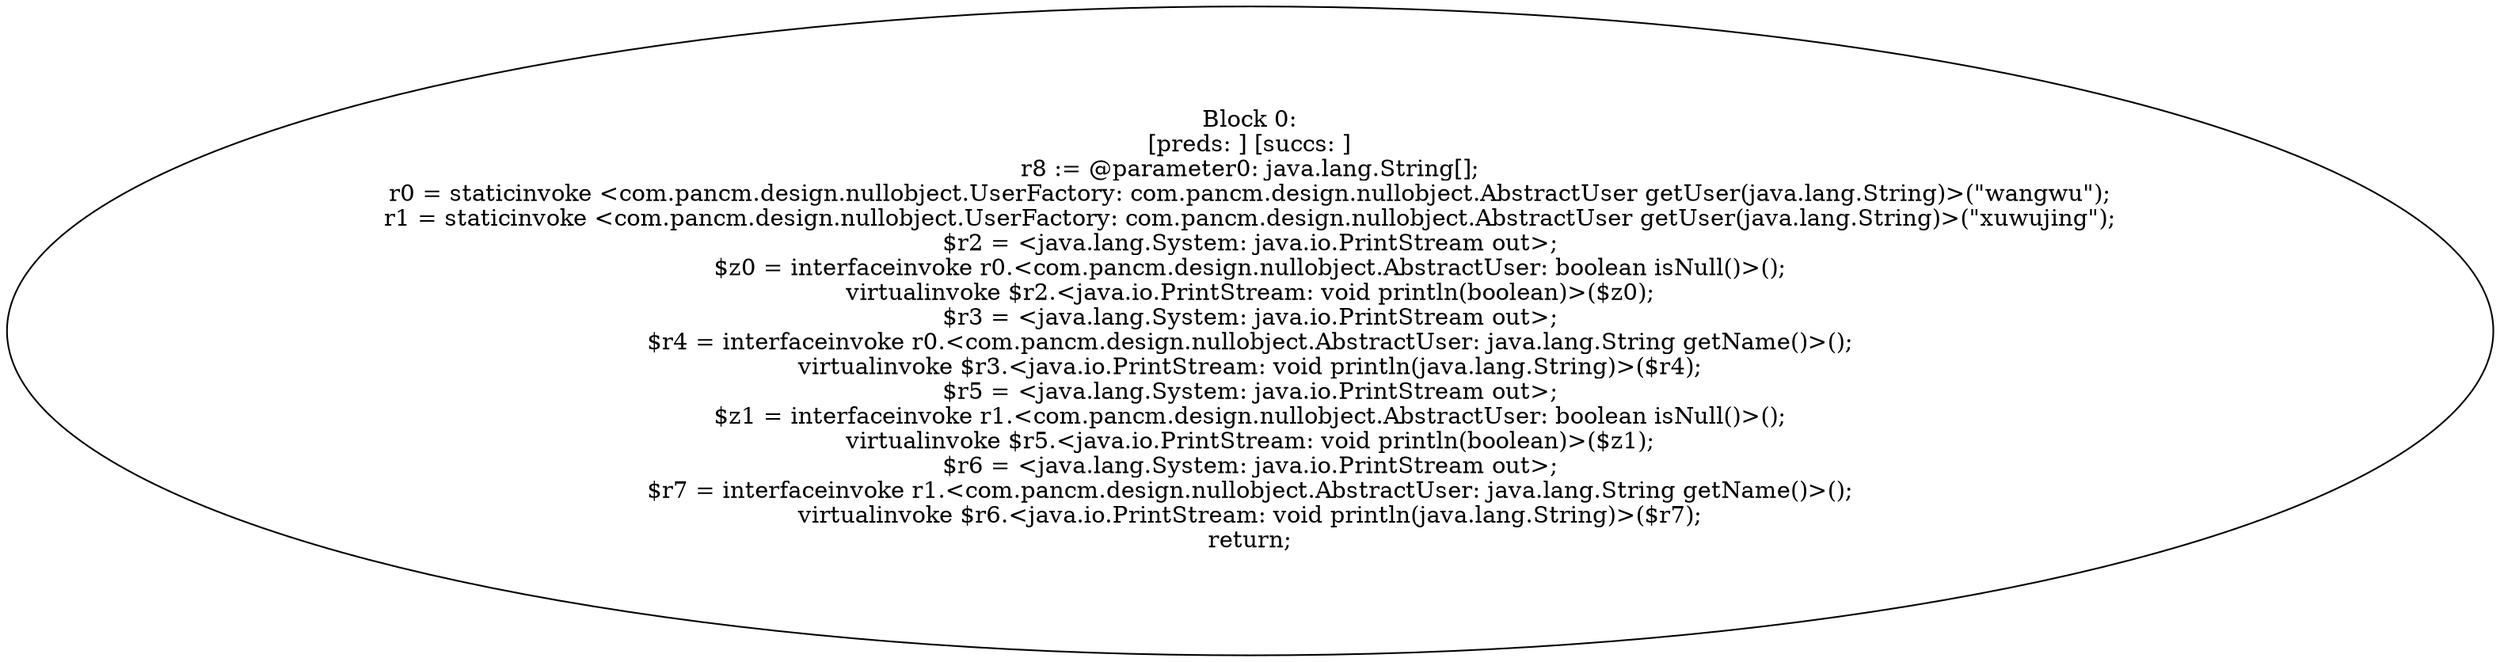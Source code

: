 digraph "unitGraph" {
    "Block 0:
[preds: ] [succs: ]
r8 := @parameter0: java.lang.String[];
r0 = staticinvoke <com.pancm.design.nullobject.UserFactory: com.pancm.design.nullobject.AbstractUser getUser(java.lang.String)>(\"wangwu\");
r1 = staticinvoke <com.pancm.design.nullobject.UserFactory: com.pancm.design.nullobject.AbstractUser getUser(java.lang.String)>(\"xuwujing\");
$r2 = <java.lang.System: java.io.PrintStream out>;
$z0 = interfaceinvoke r0.<com.pancm.design.nullobject.AbstractUser: boolean isNull()>();
virtualinvoke $r2.<java.io.PrintStream: void println(boolean)>($z0);
$r3 = <java.lang.System: java.io.PrintStream out>;
$r4 = interfaceinvoke r0.<com.pancm.design.nullobject.AbstractUser: java.lang.String getName()>();
virtualinvoke $r3.<java.io.PrintStream: void println(java.lang.String)>($r4);
$r5 = <java.lang.System: java.io.PrintStream out>;
$z1 = interfaceinvoke r1.<com.pancm.design.nullobject.AbstractUser: boolean isNull()>();
virtualinvoke $r5.<java.io.PrintStream: void println(boolean)>($z1);
$r6 = <java.lang.System: java.io.PrintStream out>;
$r7 = interfaceinvoke r1.<com.pancm.design.nullobject.AbstractUser: java.lang.String getName()>();
virtualinvoke $r6.<java.io.PrintStream: void println(java.lang.String)>($r7);
return;
"
}
